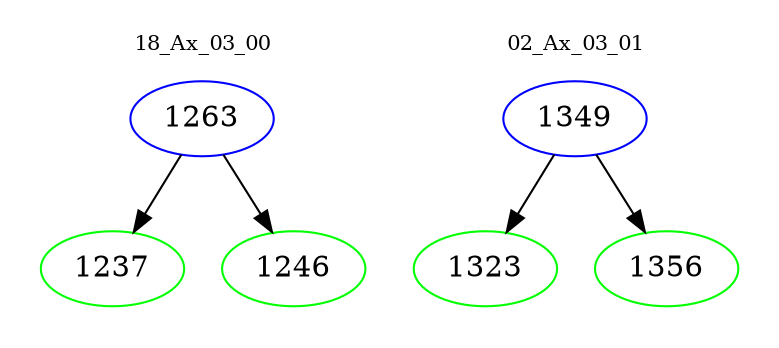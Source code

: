 digraph{
subgraph cluster_0 {
color = white
label = "18_Ax_03_00";
fontsize=10;
T0_1263 [label="1263", color="blue"]
T0_1263 -> T0_1237 [color="black"]
T0_1237 [label="1237", color="green"]
T0_1263 -> T0_1246 [color="black"]
T0_1246 [label="1246", color="green"]
}
subgraph cluster_1 {
color = white
label = "02_Ax_03_01";
fontsize=10;
T1_1349 [label="1349", color="blue"]
T1_1349 -> T1_1323 [color="black"]
T1_1323 [label="1323", color="green"]
T1_1349 -> T1_1356 [color="black"]
T1_1356 [label="1356", color="green"]
}
}
